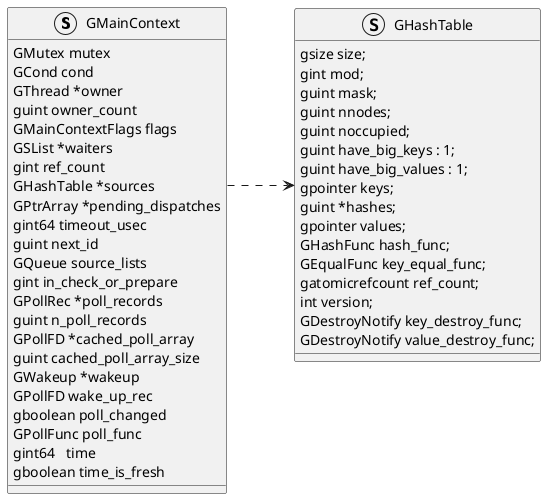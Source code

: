 @startuml

left to right direction

struct GMainContext
{
  GMutex mutex
  GCond cond
  GThread *owner
  guint owner_count
  GMainContextFlags flags
  GSList *waiters
  gint ref_count
  GHashTable *sources
  GPtrArray *pending_dispatches
  gint64 timeout_usec
  guint next_id
  GQueue source_lists
  gint in_check_or_prepare
  GPollRec *poll_records
  guint n_poll_records
  GPollFD *cached_poll_array
  guint cached_poll_array_size
  GWakeup *wakeup
  GPollFD wake_up_rec
  gboolean poll_changed
  GPollFunc poll_func
  gint64   time
  gboolean time_is_fresh
}

struct GHashTable {
    gsize size;
    gint mod;
    guint mask;
    guint nnodes;
    guint noccupied;
    guint have_big_keys : 1;
    guint have_big_values : 1;
    gpointer keys;
    guint *hashes;
    gpointer values;
    GHashFunc hash_func;
    GEqualFunc key_equal_func;
    gatomicrefcount ref_count;
    int version;
    GDestroyNotify key_destroy_func;
    GDestroyNotify value_destroy_func;
}

GMainContext::sources ..> GHashTable

@enduml
